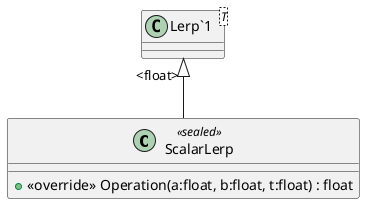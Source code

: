 @startuml
class ScalarLerp <<sealed>> {
    + <<override>> Operation(a:float, b:float, t:float) : float
}
class "Lerp`1"<T> {
}
"Lerp`1" "<float>" <|-- ScalarLerp
@enduml
